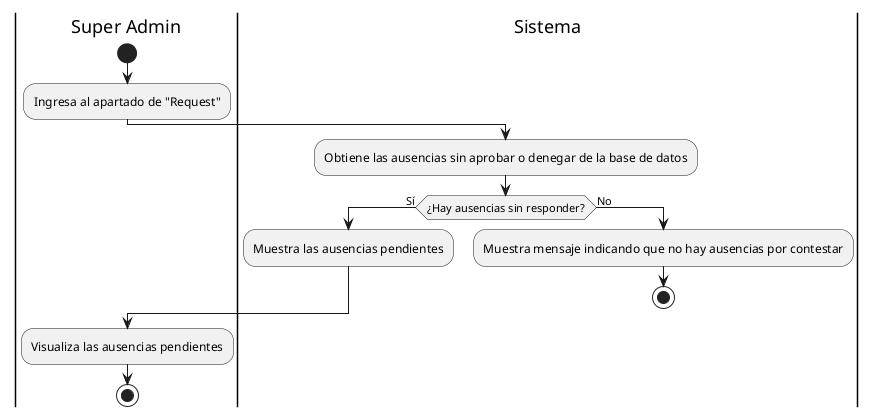 @startuml

|Super Admin|
start
:Ingresa al apartado de "Request";

|Sistema|
:Obtiene las ausencias sin aprobar o denegar de la base de datos;

if (¿Hay ausencias sin responder?) then (Sí)
    :Muestra las ausencias pendientes;
else (No)
    :Muestra mensaje indicando que no hay ausencias por contestar;
    stop
endif

|Super Admin|
:Visualiza las ausencias pendientes;

stop

@enduml